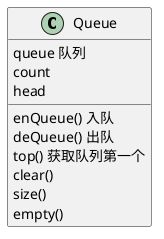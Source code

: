 @startuml

class Queue {
queue 队列
count
head

enQueue() 入队
deQueue() 出队
top() 获取队列第一个
clear()
size()
empty()
}
@enduml


